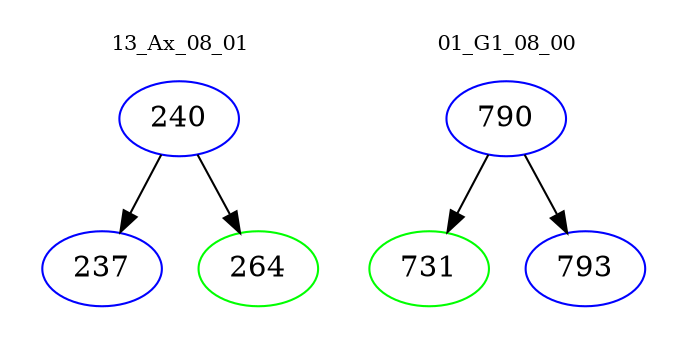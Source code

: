 digraph{
subgraph cluster_0 {
color = white
label = "13_Ax_08_01";
fontsize=10;
T0_240 [label="240", color="blue"]
T0_240 -> T0_237 [color="black"]
T0_237 [label="237", color="blue"]
T0_240 -> T0_264 [color="black"]
T0_264 [label="264", color="green"]
}
subgraph cluster_1 {
color = white
label = "01_G1_08_00";
fontsize=10;
T1_790 [label="790", color="blue"]
T1_790 -> T1_731 [color="black"]
T1_731 [label="731", color="green"]
T1_790 -> T1_793 [color="black"]
T1_793 [label="793", color="blue"]
}
}
